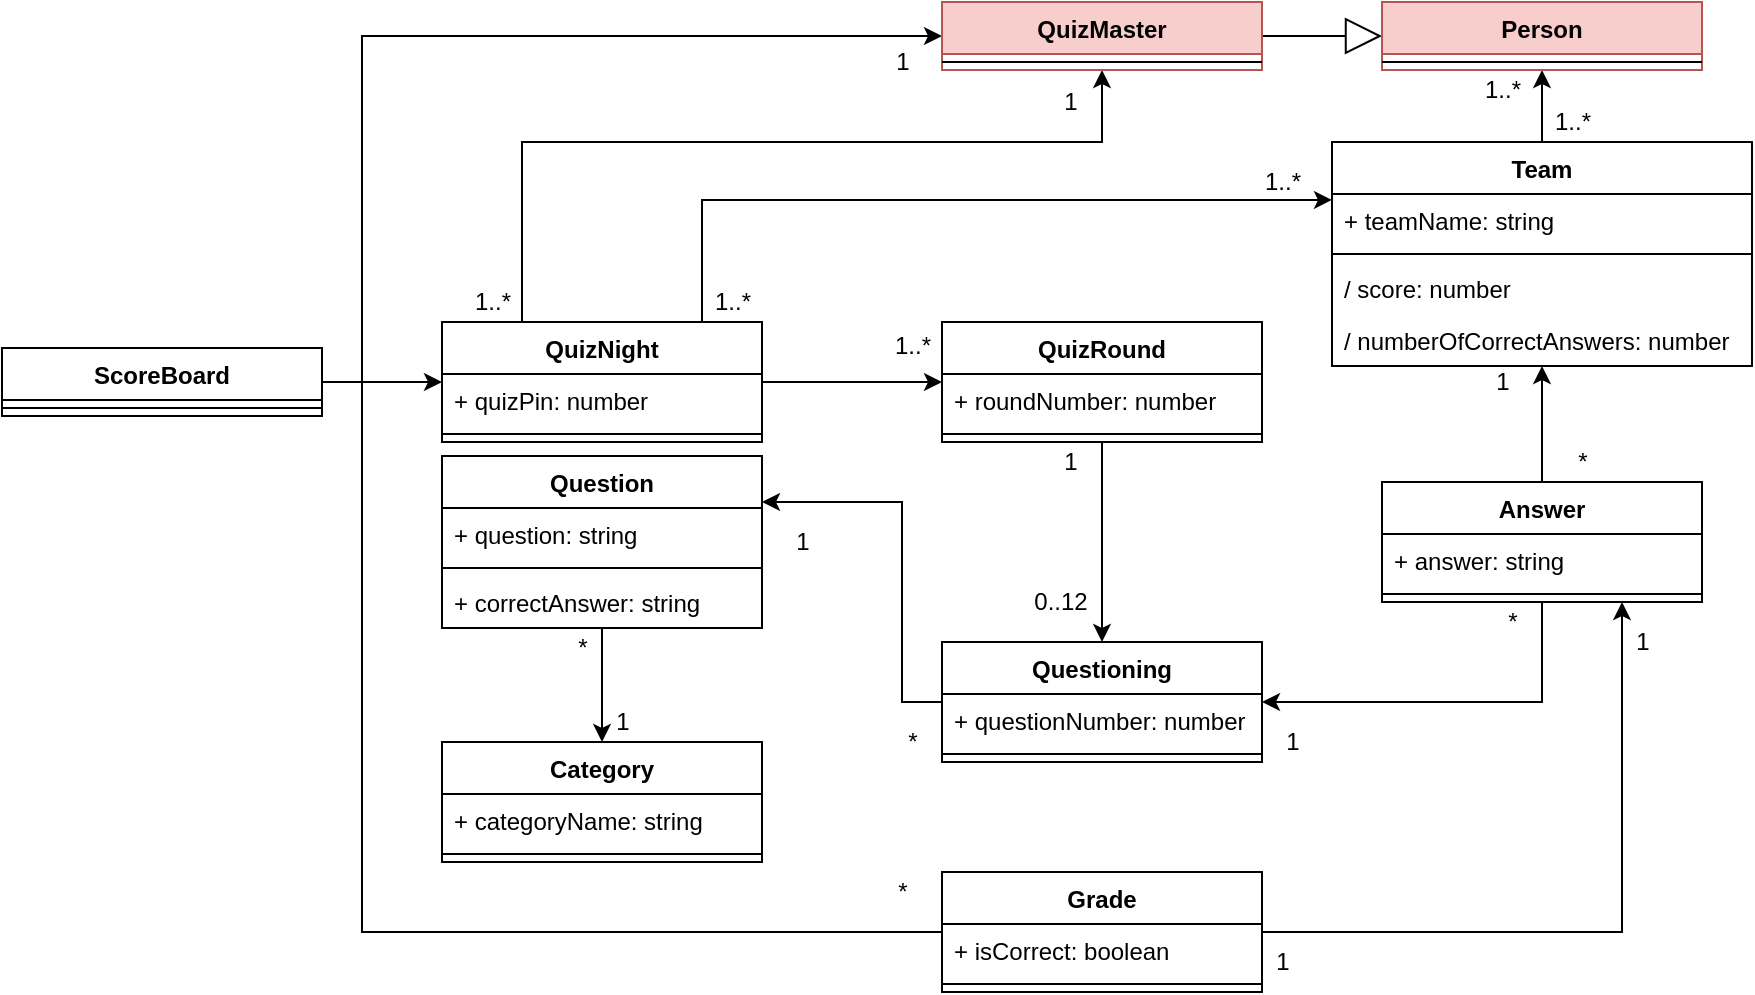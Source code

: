 <mxfile version="12.2.4" pages="1"><diagram id="r_QWfCS0-fJkpJQczVmZ" name="Page-1"><mxGraphModel dx="1710" dy="404" grid="1" gridSize="10" guides="1" tooltips="1" connect="1" arrows="1" fold="1" page="1" pageScale="1" pageWidth="827" pageHeight="1169" math="0" shadow="0"><root><mxCell id="0"/><mxCell id="1" parent="0"/><mxCell id="SeN86KywqC2dADdFLRv4-41" style="edgeStyle=orthogonalEdgeStyle;rounded=0;orthogonalLoop=1;jettySize=auto;html=1;" parent="1" source="SeN86KywqC2dADdFLRv4-18" target="SeN86KywqC2dADdFLRv4-21" edge="1"><mxGeometry relative="1" as="geometry"/></mxCell><mxCell id="SeN86KywqC2dADdFLRv4-40" style="edgeStyle=orthogonalEdgeStyle;rounded=0;orthogonalLoop=1;jettySize=auto;html=1;entryX=0.5;entryY=1;entryDx=0;entryDy=0;" parent="1" source="SeN86KywqC2dADdFLRv4-21" target="SeN86KywqC2dADdFLRv4-24" edge="1"><mxGeometry relative="1" as="geometry"/></mxCell><mxCell id="SeN86KywqC2dADdFLRv4-36" style="edgeStyle=orthogonalEdgeStyle;rounded=0;orthogonalLoop=1;jettySize=auto;html=1;" parent="1" source="SeN86KywqC2dADdFLRv4-27" target="SeN86KywqC2dADdFLRv4-33" edge="1"><mxGeometry relative="1" as="geometry"/></mxCell><mxCell id="SeN86KywqC2dADdFLRv4-39" style="edgeStyle=orthogonalEdgeStyle;rounded=0;orthogonalLoop=1;jettySize=auto;html=1;entryX=0;entryY=0.115;entryDx=0;entryDy=0;entryPerimeter=0;" parent="1" source="SeN86KywqC2dADdFLRv4-27" target="SeN86KywqC2dADdFLRv4-22" edge="1"><mxGeometry relative="1" as="geometry"><Array as="points"><mxPoint x="220" y="189"/></Array></mxGeometry></mxCell><mxCell id="SeN86KywqC2dADdFLRv4-58" style="edgeStyle=orthogonalEdgeStyle;rounded=0;orthogonalLoop=1;jettySize=auto;html=1;entryX=0.5;entryY=1;entryDx=0;entryDy=0;" parent="1" source="SeN86KywqC2dADdFLRv4-27" target="SeN86KywqC2dADdFLRv4-48" edge="1"><mxGeometry relative="1" as="geometry"><Array as="points"><mxPoint x="130" y="160"/><mxPoint x="420" y="160"/></Array></mxGeometry></mxCell><mxCell id="SeN86KywqC2dADdFLRv4-27" value="QuizNight" style="swimlane;fontStyle=1;align=center;verticalAlign=top;childLayout=stackLayout;horizontal=1;startSize=26;horizontalStack=0;resizeParent=1;resizeParentMax=0;resizeLast=0;collapsible=1;marginBottom=0;" parent="1" vertex="1"><mxGeometry x="90" y="250" width="160" height="60" as="geometry"/></mxCell><mxCell id="SeN86KywqC2dADdFLRv4-28" value="+ quizPin: number" style="text;strokeColor=none;fillColor=none;align=left;verticalAlign=top;spacingLeft=4;spacingRight=4;overflow=hidden;rotatable=0;points=[[0,0.5],[1,0.5]];portConstraint=eastwest;" parent="SeN86KywqC2dADdFLRv4-27" vertex="1"><mxGeometry y="26" width="160" height="26" as="geometry"/></mxCell><mxCell id="SeN86KywqC2dADdFLRv4-29" value="" style="line;strokeWidth=1;fillColor=none;align=left;verticalAlign=middle;spacingTop=-1;spacingLeft=3;spacingRight=3;rotatable=0;labelPosition=right;points=[];portConstraint=eastwest;" parent="SeN86KywqC2dADdFLRv4-27" vertex="1"><mxGeometry y="52" width="160" height="8" as="geometry"/></mxCell><mxCell id="SeN86KywqC2dADdFLRv4-37" style="edgeStyle=orthogonalEdgeStyle;rounded=0;orthogonalLoop=1;jettySize=auto;html=1;entryX=0.5;entryY=0;entryDx=0;entryDy=0;" parent="1" source="SeN86KywqC2dADdFLRv4-33" target="SeN86KywqC2dADdFLRv4-43" edge="1"><mxGeometry relative="1" as="geometry"/></mxCell><mxCell id="SeN86KywqC2dADdFLRv4-33" value="QuizRound" style="swimlane;fontStyle=1;align=center;verticalAlign=top;childLayout=stackLayout;horizontal=1;startSize=26;horizontalStack=0;resizeParent=1;resizeParentMax=0;resizeLast=0;collapsible=1;marginBottom=0;" parent="1" vertex="1"><mxGeometry x="340" y="250" width="160" height="60" as="geometry"/></mxCell><mxCell id="SeN86KywqC2dADdFLRv4-34" value="+ roundNumber: number" style="text;strokeColor=none;fillColor=none;align=left;verticalAlign=top;spacingLeft=4;spacingRight=4;overflow=hidden;rotatable=0;points=[[0,0.5],[1,0.5]];portConstraint=eastwest;" parent="SeN86KywqC2dADdFLRv4-33" vertex="1"><mxGeometry y="26" width="160" height="26" as="geometry"/></mxCell><mxCell id="SeN86KywqC2dADdFLRv4-35" value="" style="line;strokeWidth=1;fillColor=none;align=left;verticalAlign=middle;spacingTop=-1;spacingLeft=3;spacingRight=3;rotatable=0;labelPosition=right;points=[];portConstraint=eastwest;" parent="SeN86KywqC2dADdFLRv4-33" vertex="1"><mxGeometry y="52" width="160" height="8" as="geometry"/></mxCell><mxCell id="SeN86KywqC2dADdFLRv4-42" style="edgeStyle=orthogonalEdgeStyle;rounded=0;orthogonalLoop=1;jettySize=auto;html=1;" parent="1" source="SeN86KywqC2dADdFLRv4-18" target="SeN86KywqC2dADdFLRv4-43" edge="1"><mxGeometry relative="1" as="geometry"><mxPoint x="503.04" y="440.992" as="targetPoint"/><Array as="points"><mxPoint x="640" y="440"/></Array></mxGeometry></mxCell><mxCell id="SeN86KywqC2dADdFLRv4-18" value="Answer" style="swimlane;fontStyle=1;align=center;verticalAlign=top;childLayout=stackLayout;horizontal=1;startSize=26;horizontalStack=0;resizeParent=1;resizeParentMax=0;resizeLast=0;collapsible=1;marginBottom=0;" parent="1" vertex="1"><mxGeometry x="560" y="330" width="160" height="60" as="geometry"/></mxCell><mxCell id="SeN86KywqC2dADdFLRv4-19" value="+ answer: string" style="text;strokeColor=none;fillColor=none;align=left;verticalAlign=top;spacingLeft=4;spacingRight=4;overflow=hidden;rotatable=0;points=[[0,0.5],[1,0.5]];portConstraint=eastwest;" parent="SeN86KywqC2dADdFLRv4-18" vertex="1"><mxGeometry y="26" width="160" height="26" as="geometry"/></mxCell><mxCell id="SeN86KywqC2dADdFLRv4-20" value="" style="line;strokeWidth=1;fillColor=none;align=left;verticalAlign=middle;spacingTop=-1;spacingLeft=3;spacingRight=3;rotatable=0;labelPosition=right;points=[];portConstraint=eastwest;" parent="SeN86KywqC2dADdFLRv4-18" vertex="1"><mxGeometry y="52" width="160" height="8" as="geometry"/></mxCell><mxCell id="SeN86KywqC2dADdFLRv4-46" style="edgeStyle=orthogonalEdgeStyle;rounded=0;orthogonalLoop=1;jettySize=auto;html=1;" parent="1" source="SeN86KywqC2dADdFLRv4-43" target="SeN86KywqC2dADdFLRv4-14" edge="1"><mxGeometry relative="1" as="geometry"><Array as="points"><mxPoint x="320" y="440"/><mxPoint x="320" y="340"/></Array></mxGeometry></mxCell><mxCell id="SeN86KywqC2dADdFLRv4-43" value="Questioning" style="swimlane;fontStyle=1;align=center;verticalAlign=top;childLayout=stackLayout;horizontal=1;startSize=26;horizontalStack=0;resizeParent=1;resizeParentMax=0;resizeLast=0;collapsible=1;marginBottom=0;" parent="1" vertex="1"><mxGeometry x="340" y="410" width="160" height="60" as="geometry"/></mxCell><mxCell id="SeN86KywqC2dADdFLRv4-54" value="+ questionNumber: number" style="text;strokeColor=none;fillColor=none;align=left;verticalAlign=top;spacingLeft=4;spacingRight=4;overflow=hidden;rotatable=0;points=[[0,0.5],[1,0.5]];portConstraint=eastwest;" parent="SeN86KywqC2dADdFLRv4-43" vertex="1"><mxGeometry y="26" width="160" height="26" as="geometry"/></mxCell><mxCell id="SeN86KywqC2dADdFLRv4-45" value="" style="line;strokeWidth=1;fillColor=none;align=left;verticalAlign=middle;spacingTop=-1;spacingLeft=3;spacingRight=3;rotatable=0;labelPosition=right;points=[];portConstraint=eastwest;" parent="SeN86KywqC2dADdFLRv4-43" vertex="1"><mxGeometry y="52" width="160" height="8" as="geometry"/></mxCell><mxCell id="SeN86KywqC2dADdFLRv4-51" style="edgeStyle=orthogonalEdgeStyle;rounded=0;orthogonalLoop=1;jettySize=auto;html=1;" parent="1" source="SeN86KywqC2dADdFLRv4-30" target="SeN86KywqC2dADdFLRv4-48" edge="1"><mxGeometry relative="1" as="geometry"><Array as="points"><mxPoint x="50" y="555"/><mxPoint x="50" y="107"/></Array></mxGeometry></mxCell><mxCell id="SeN86KywqC2dADdFLRv4-68" style="edgeStyle=orthogonalEdgeStyle;rounded=0;orthogonalLoop=1;jettySize=auto;html=1;entryX=0.75;entryY=1;entryDx=0;entryDy=0;" parent="1" source="SeN86KywqC2dADdFLRv4-30" target="SeN86KywqC2dADdFLRv4-18" edge="1"><mxGeometry relative="1" as="geometry"/></mxCell><mxCell id="SeN86KywqC2dADdFLRv4-30" value="Grade" style="swimlane;fontStyle=1;align=center;verticalAlign=top;childLayout=stackLayout;horizontal=1;startSize=26;horizontalStack=0;resizeParent=1;resizeParentMax=0;resizeLast=0;collapsible=1;marginBottom=0;" parent="1" vertex="1"><mxGeometry x="340" y="525" width="160" height="60" as="geometry"/></mxCell><mxCell id="SeN86KywqC2dADdFLRv4-31" value="+ isCorrect: boolean" style="text;strokeColor=none;fillColor=none;align=left;verticalAlign=top;spacingLeft=4;spacingRight=4;overflow=hidden;rotatable=0;points=[[0,0.5],[1,0.5]];portConstraint=eastwest;" parent="SeN86KywqC2dADdFLRv4-30" vertex="1"><mxGeometry y="26" width="160" height="26" as="geometry"/></mxCell><mxCell id="SeN86KywqC2dADdFLRv4-32" value="" style="line;strokeWidth=1;fillColor=none;align=left;verticalAlign=middle;spacingTop=-1;spacingLeft=3;spacingRight=3;rotatable=0;labelPosition=right;points=[];portConstraint=eastwest;" parent="SeN86KywqC2dADdFLRv4-30" vertex="1"><mxGeometry y="52" width="160" height="8" as="geometry"/></mxCell><mxCell id="SeN86KywqC2dADdFLRv4-52" value="" style="endArrow=block;endSize=16;endFill=0;html=1;" parent="1" source="SeN86KywqC2dADdFLRv4-48" target="SeN86KywqC2dADdFLRv4-24" edge="1"><mxGeometry width="160" relative="1" as="geometry"><mxPoint x="370" y="100" as="sourcePoint"/><mxPoint x="530" y="100" as="targetPoint"/></mxGeometry></mxCell><mxCell id="SeN86KywqC2dADdFLRv4-24" value="Person" style="swimlane;fontStyle=1;align=center;verticalAlign=top;childLayout=stackLayout;horizontal=1;startSize=26;horizontalStack=0;resizeParent=1;resizeParentMax=0;resizeLast=0;collapsible=1;marginBottom=0;fillColor=#f8cecc;strokeColor=#b85450;" parent="1" vertex="1"><mxGeometry x="560" y="90" width="160" height="34" as="geometry"/></mxCell><mxCell id="SeN86KywqC2dADdFLRv4-26" value="" style="line;strokeWidth=1;fillColor=none;align=left;verticalAlign=middle;spacingTop=-1;spacingLeft=3;spacingRight=3;rotatable=0;labelPosition=right;points=[];portConstraint=eastwest;" parent="SeN86KywqC2dADdFLRv4-24" vertex="1"><mxGeometry y="26" width="160" height="8" as="geometry"/></mxCell><mxCell id="SeN86KywqC2dADdFLRv4-48" value="QuizMaster" style="swimlane;fontStyle=1;align=center;verticalAlign=top;childLayout=stackLayout;horizontal=1;startSize=26;horizontalStack=0;resizeParent=1;resizeParentMax=0;resizeLast=0;collapsible=1;marginBottom=0;fillColor=#f8cecc;strokeColor=#b85450;" parent="1" vertex="1"><mxGeometry x="340" y="90" width="160" height="34" as="geometry"/></mxCell><mxCell id="SeN86KywqC2dADdFLRv4-50" value="" style="line;strokeWidth=1;fillColor=none;align=left;verticalAlign=middle;spacingTop=-1;spacingLeft=3;spacingRight=3;rotatable=0;labelPosition=right;points=[];portConstraint=eastwest;" parent="SeN86KywqC2dADdFLRv4-48" vertex="1"><mxGeometry y="26" width="160" height="8" as="geometry"/></mxCell><mxCell id="SeN86KywqC2dADdFLRv4-21" value="Team" style="swimlane;fontStyle=1;align=center;verticalAlign=top;childLayout=stackLayout;horizontal=1;startSize=26;horizontalStack=0;resizeParent=1;resizeParentMax=0;resizeLast=0;collapsible=1;marginBottom=0;" parent="1" vertex="1"><mxGeometry x="535" y="160" width="210" height="112" as="geometry"/></mxCell><mxCell id="SeN86KywqC2dADdFLRv4-22" value="+ teamName: string" style="text;strokeColor=none;fillColor=none;align=left;verticalAlign=top;spacingLeft=4;spacingRight=4;overflow=hidden;rotatable=0;points=[[0,0.5],[1,0.5]];portConstraint=eastwest;" parent="SeN86KywqC2dADdFLRv4-21" vertex="1"><mxGeometry y="26" width="210" height="26" as="geometry"/></mxCell><mxCell id="SeN86KywqC2dADdFLRv4-23" value="" style="line;strokeWidth=1;fillColor=none;align=left;verticalAlign=middle;spacingTop=-1;spacingLeft=3;spacingRight=3;rotatable=0;labelPosition=right;points=[];portConstraint=eastwest;" parent="SeN86KywqC2dADdFLRv4-21" vertex="1"><mxGeometry y="52" width="210" height="8" as="geometry"/></mxCell><mxCell id="SeN86KywqC2dADdFLRv4-55" value="/ score: number" style="text;strokeColor=none;fillColor=none;align=left;verticalAlign=top;spacingLeft=4;spacingRight=4;overflow=hidden;rotatable=0;points=[[0,0.5],[1,0.5]];portConstraint=eastwest;" parent="SeN86KywqC2dADdFLRv4-21" vertex="1"><mxGeometry y="60" width="210" height="26" as="geometry"/></mxCell><mxCell id="SeN86KywqC2dADdFLRv4-57" value="/ numberOfCorrectAnswers: number" style="text;strokeColor=none;fillColor=none;align=left;verticalAlign=top;spacingLeft=4;spacingRight=4;overflow=hidden;rotatable=0;points=[[0,0.5],[1,0.5]];portConstraint=eastwest;" parent="SeN86KywqC2dADdFLRv4-21" vertex="1"><mxGeometry y="86" width="210" height="26" as="geometry"/></mxCell><mxCell id="SeN86KywqC2dADdFLRv4-59" value="1..*" style="text;html=1;align=center;verticalAlign=middle;resizable=0;points=[];autosize=1;" parent="1" vertex="1"><mxGeometry x="495" y="170" width="30" height="20" as="geometry"/></mxCell><mxCell id="SeN86KywqC2dADdFLRv4-60" value="1" style="text;html=1;align=center;verticalAlign=middle;resizable=0;points=[];autosize=1;" parent="1" vertex="1"><mxGeometry x="394" y="130" width="20" height="20" as="geometry"/></mxCell><mxCell id="SeN86KywqC2dADdFLRv4-61" value="1..*" style="text;html=1;align=center;verticalAlign=middle;resizable=0;points=[];autosize=1;" parent="1" vertex="1"><mxGeometry x="605" y="124" width="30" height="20" as="geometry"/></mxCell><mxCell id="SeN86KywqC2dADdFLRv4-62" value="1..*" style="text;html=1;align=center;verticalAlign=middle;resizable=0;points=[];autosize=1;" parent="1" vertex="1"><mxGeometry x="310" y="252" width="30" height="20" as="geometry"/></mxCell><mxCell id="SeN86KywqC2dADdFLRv4-63" value="0..12" style="text;html=1;align=center;verticalAlign=middle;resizable=0;points=[];autosize=1;" parent="1" vertex="1"><mxGeometry x="379" y="380" width="40" height="20" as="geometry"/></mxCell><mxCell id="SeN86KywqC2dADdFLRv4-65" value="1" style="text;html=1;align=center;verticalAlign=middle;resizable=0;points=[];autosize=1;" parent="1" vertex="1"><mxGeometry x="505" y="450" width="20" height="20" as="geometry"/></mxCell><mxCell id="SeN86KywqC2dADdFLRv4-66" value="1" style="text;html=1;align=center;verticalAlign=middle;resizable=0;points=[];autosize=1;" parent="1" vertex="1"><mxGeometry x="260" y="350" width="20" height="20" as="geometry"/></mxCell><mxCell id="SeN86KywqC2dADdFLRv4-69" value="1" style="text;html=1;align=center;verticalAlign=middle;resizable=0;points=[];autosize=1;" parent="1" vertex="1"><mxGeometry x="680" y="400" width="20" height="20" as="geometry"/></mxCell><mxCell id="SeN86KywqC2dADdFLRv4-70" value="1" style="text;html=1;align=center;verticalAlign=middle;resizable=0;points=[];autosize=1;" parent="1" vertex="1"><mxGeometry x="500" y="560" width="20" height="20" as="geometry"/></mxCell><mxCell id="SeN86KywqC2dADdFLRv4-71" value="1" style="text;html=1;align=center;verticalAlign=middle;resizable=0;points=[];autosize=1;" parent="1" vertex="1"><mxGeometry x="310" y="110" width="20" height="20" as="geometry"/></mxCell><mxCell id="SeN86KywqC2dADdFLRv4-72" value="*" style="text;html=1;align=center;verticalAlign=middle;resizable=0;points=[];autosize=1;" parent="1" vertex="1"><mxGeometry x="310" y="525" width="20" height="20" as="geometry"/></mxCell><mxCell id="SeN86KywqC2dADdFLRv4-73" value="*" style="text;html=1;align=center;verticalAlign=middle;resizable=0;points=[];autosize=1;" parent="1" vertex="1"><mxGeometry x="315" y="450" width="20" height="20" as="geometry"/></mxCell><mxCell id="SeN86KywqC2dADdFLRv4-79" style="edgeStyle=orthogonalEdgeStyle;rounded=0;orthogonalLoop=1;jettySize=auto;html=1;" parent="1" source="SeN86KywqC2dADdFLRv4-14" target="SeN86KywqC2dADdFLRv4-75" edge="1"><mxGeometry relative="1" as="geometry"/></mxCell><mxCell id="SeN86KywqC2dADdFLRv4-14" value="Question" style="swimlane;fontStyle=1;align=center;verticalAlign=top;childLayout=stackLayout;horizontal=1;startSize=26;horizontalStack=0;resizeParent=1;resizeParentMax=0;resizeLast=0;collapsible=1;marginBottom=0;" parent="1" vertex="1"><mxGeometry x="90" y="317" width="160" height="86" as="geometry"/></mxCell><mxCell id="SeN86KywqC2dADdFLRv4-15" value="+ question: string" style="text;strokeColor=none;fillColor=none;align=left;verticalAlign=top;spacingLeft=4;spacingRight=4;overflow=hidden;rotatable=0;points=[[0,0.5],[1,0.5]];portConstraint=eastwest;" parent="SeN86KywqC2dADdFLRv4-14" vertex="1"><mxGeometry y="26" width="160" height="26" as="geometry"/></mxCell><mxCell id="SeN86KywqC2dADdFLRv4-16" value="" style="line;strokeWidth=1;fillColor=none;align=left;verticalAlign=middle;spacingTop=-1;spacingLeft=3;spacingRight=3;rotatable=0;labelPosition=right;points=[];portConstraint=eastwest;" parent="SeN86KywqC2dADdFLRv4-14" vertex="1"><mxGeometry y="52" width="160" height="8" as="geometry"/></mxCell><mxCell id="SeN86KywqC2dADdFLRv4-53" value="+ correctAnswer: string" style="text;strokeColor=none;fillColor=none;align=left;verticalAlign=top;spacingLeft=4;spacingRight=4;overflow=hidden;rotatable=0;points=[[0,0.5],[1,0.5]];portConstraint=eastwest;" parent="SeN86KywqC2dADdFLRv4-14" vertex="1"><mxGeometry y="60" width="160" height="26" as="geometry"/></mxCell><mxCell id="SeN86KywqC2dADdFLRv4-75" value="Category" style="swimlane;fontStyle=1;align=center;verticalAlign=top;childLayout=stackLayout;horizontal=1;startSize=26;horizontalStack=0;resizeParent=1;resizeParentMax=0;resizeLast=0;collapsible=1;marginBottom=0;" parent="1" vertex="1"><mxGeometry x="90" y="460" width="160" height="60" as="geometry"/></mxCell><mxCell id="SeN86KywqC2dADdFLRv4-76" value="+ categoryName: string" style="text;strokeColor=none;fillColor=none;align=left;verticalAlign=top;spacingLeft=4;spacingRight=4;overflow=hidden;rotatable=0;points=[[0,0.5],[1,0.5]];portConstraint=eastwest;" parent="SeN86KywqC2dADdFLRv4-75" vertex="1"><mxGeometry y="26" width="160" height="26" as="geometry"/></mxCell><mxCell id="SeN86KywqC2dADdFLRv4-77" value="" style="line;strokeWidth=1;fillColor=none;align=left;verticalAlign=middle;spacingTop=-1;spacingLeft=3;spacingRight=3;rotatable=0;labelPosition=right;points=[];portConstraint=eastwest;" parent="SeN86KywqC2dADdFLRv4-75" vertex="1"><mxGeometry y="52" width="160" height="8" as="geometry"/></mxCell><mxCell id="SeN86KywqC2dADdFLRv4-80" value="1" style="text;html=1;align=center;verticalAlign=middle;resizable=0;points=[];autosize=1;" parent="1" vertex="1"><mxGeometry x="170" y="440" width="20" height="20" as="geometry"/></mxCell><mxCell id="SeN86KywqC2dADdFLRv4-81" value="*" style="text;html=1;align=center;verticalAlign=middle;resizable=0;points=[];autosize=1;" parent="1" vertex="1"><mxGeometry x="150" y="403" width="20" height="20" as="geometry"/></mxCell><mxCell id="SeN86KywqC2dADdFLRv4-82" value="1..*" style="text;html=1;align=center;verticalAlign=middle;resizable=0;points=[];autosize=1;" parent="1" vertex="1"><mxGeometry x="220" y="230" width="30" height="20" as="geometry"/></mxCell><mxCell id="SeN86KywqC2dADdFLRv4-83" value="1..*" style="text;html=1;align=center;verticalAlign=middle;resizable=0;points=[];autosize=1;" parent="1" vertex="1"><mxGeometry x="100" y="230" width="30" height="20" as="geometry"/></mxCell><mxCell id="SeN86KywqC2dADdFLRv4-84" value="*" style="text;html=1;align=center;verticalAlign=middle;resizable=0;points=[];autosize=1;" parent="1" vertex="1"><mxGeometry x="615" y="390" width="20" height="20" as="geometry"/></mxCell><mxCell id="SeN86KywqC2dADdFLRv4-85" value="1" style="text;html=1;align=center;verticalAlign=middle;resizable=0;points=[];autosize=1;" parent="1" vertex="1"><mxGeometry x="610" y="270" width="20" height="20" as="geometry"/></mxCell><mxCell id="SeN86KywqC2dADdFLRv4-86" value="*" style="text;html=1;align=center;verticalAlign=middle;resizable=0;points=[];autosize=1;" parent="1" vertex="1"><mxGeometry x="650" y="310" width="20" height="20" as="geometry"/></mxCell><mxCell id="SeN86KywqC2dADdFLRv4-88" value="1..*" style="text;html=1;align=center;verticalAlign=middle;resizable=0;points=[];autosize=1;" parent="1" vertex="1"><mxGeometry x="640" y="140" width="30" height="20" as="geometry"/></mxCell><mxCell id="SeN86KywqC2dADdFLRv4-89" value="1" style="text;html=1;align=center;verticalAlign=middle;resizable=0;points=[];autosize=1;" parent="1" vertex="1"><mxGeometry x="394" y="310" width="20" height="20" as="geometry"/></mxCell><mxCell id="SeN86KywqC2dADdFLRv4-93" style="edgeStyle=orthogonalEdgeStyle;rounded=0;orthogonalLoop=1;jettySize=auto;html=1;" parent="1" source="SeN86KywqC2dADdFLRv4-90" target="SeN86KywqC2dADdFLRv4-27" edge="1"><mxGeometry relative="1" as="geometry"/></mxCell><mxCell id="SeN86KywqC2dADdFLRv4-90" value="ScoreBoard" style="swimlane;fontStyle=1;align=center;verticalAlign=top;childLayout=stackLayout;horizontal=1;startSize=26;horizontalStack=0;resizeParent=1;resizeParentMax=0;resizeLast=0;collapsible=1;marginBottom=0;" parent="1" vertex="1"><mxGeometry x="-130" y="263" width="160" height="34" as="geometry"/></mxCell><mxCell id="SeN86KywqC2dADdFLRv4-92" value="" style="line;strokeWidth=1;fillColor=none;align=left;verticalAlign=middle;spacingTop=-1;spacingLeft=3;spacingRight=3;rotatable=0;labelPosition=right;points=[];portConstraint=eastwest;" parent="SeN86KywqC2dADdFLRv4-90" vertex="1"><mxGeometry y="26" width="160" height="8" as="geometry"/></mxCell></root></mxGraphModel></diagram></mxfile>